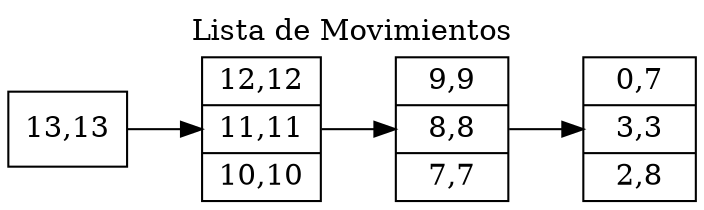 digraph G {

rankdir=LR; 
 labelloc = "t;"label = "Lista de Movimientos";
x11[shape = "record", label="13,13"]x11->x10
x10[shape = "record", label="12,12|11,11|10,10"]x10->x9
x9[shape = "record", label="9,9|8,8|7,7"]x9->x8
x8[shape = "record", label="0,7|3,3|2,8"]
}
